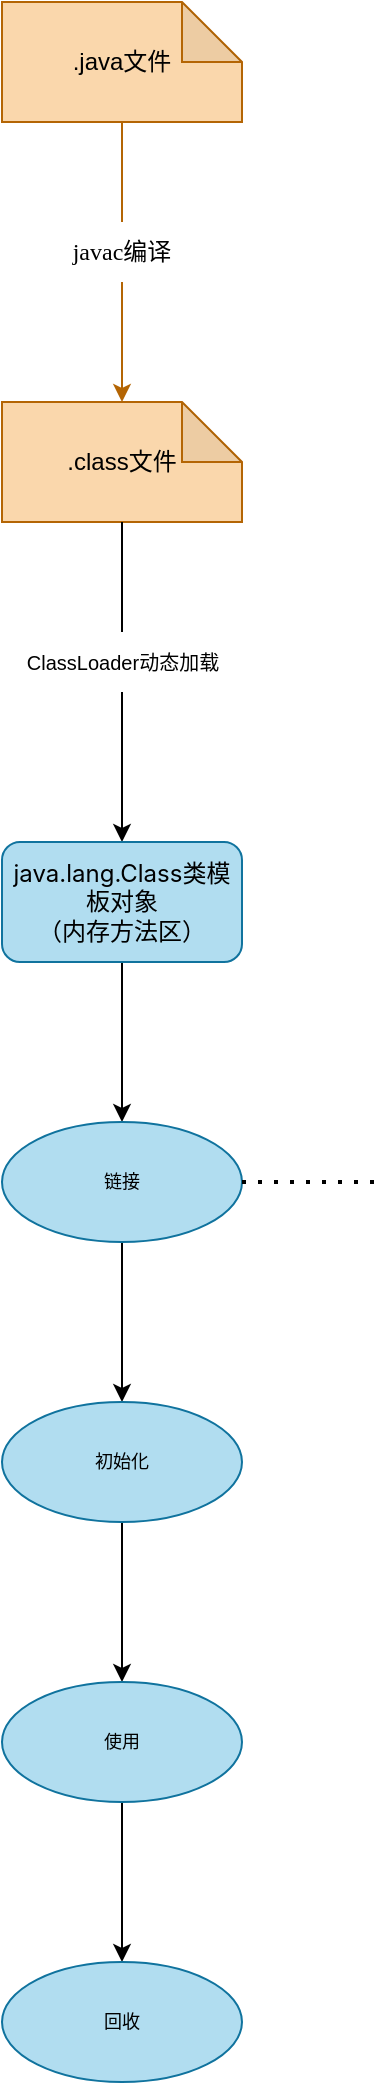 <mxfile version="20.5.3" type="github">
  <diagram id="rc35-oDVXO251KG7hpva" name="第 1 页">
    <mxGraphModel dx="2023" dy="1137" grid="1" gridSize="10" guides="1" tooltips="1" connect="1" arrows="1" fold="1" page="1" pageScale="1" pageWidth="827" pageHeight="1169" math="0" shadow="0">
      <root>
        <mxCell id="0" />
        <mxCell id="1" parent="0" />
        <mxCell id="Nr4s4P2bhIydLxVSbpMi-3" value="" style="edgeStyle=orthogonalEdgeStyle;rounded=0;orthogonalLoop=1;jettySize=auto;html=1;startArrow=none;fillColor=#fad7ac;strokeColor=#b46504;" edge="1" parent="1" source="Nr4s4P2bhIydLxVSbpMi-4" target="Nr4s4P2bhIydLxVSbpMi-2">
          <mxGeometry relative="1" as="geometry" />
        </mxCell>
        <mxCell id="Nr4s4P2bhIydLxVSbpMi-1" value="&lt;font style=&quot;font-size: 12px;&quot;&gt;.java文件&lt;/font&gt;" style="shape=note;whiteSpace=wrap;html=1;backgroundOutline=1;darkOpacity=0.05;labelBackgroundColor=none;fontSize=9;fillColor=#fad7ac;strokeColor=#b46504;" vertex="1" parent="1">
          <mxGeometry x="40" y="50" width="120" height="60" as="geometry" />
        </mxCell>
        <mxCell id="Nr4s4P2bhIydLxVSbpMi-7" value="" style="edgeStyle=orthogonalEdgeStyle;orthogonalLoop=1;jettySize=auto;html=1;fontSize=9;fontColor=#000000;startArrow=none;" edge="1" parent="1" source="Nr4s4P2bhIydLxVSbpMi-8" target="Nr4s4P2bhIydLxVSbpMi-6">
          <mxGeometry relative="1" as="geometry" />
        </mxCell>
        <mxCell id="Nr4s4P2bhIydLxVSbpMi-2" value="&lt;font style=&quot;font-size: 12px;&quot;&gt;.class文件&lt;/font&gt;" style="shape=note;whiteSpace=wrap;html=1;backgroundOutline=1;darkOpacity=0.05;labelBackgroundColor=none;fontSize=9;fillColor=#fad7ac;strokeColor=#b46504;" vertex="1" parent="1">
          <mxGeometry x="40" y="250" width="120" height="60" as="geometry" />
        </mxCell>
        <mxCell id="Nr4s4P2bhIydLxVSbpMi-23" value="" style="edgeStyle=orthogonalEdgeStyle;orthogonalLoop=1;jettySize=auto;html=1;fontFamily=Helvetica;fontSize=12;fontColor=#000000;" edge="1" parent="1" source="Nr4s4P2bhIydLxVSbpMi-6" target="Nr4s4P2bhIydLxVSbpMi-22">
          <mxGeometry relative="1" as="geometry" />
        </mxCell>
        <mxCell id="Nr4s4P2bhIydLxVSbpMi-6" value="&lt;p style=&quot;font-size: 12px;&quot;&gt;&lt;font style=&quot;font-size: 12px;&quot;&gt;&lt;span style=&quot;text-align: start; caret-color: rgb(77, 77, 77); font-family: -apple-system, &amp;quot;SF UI Text&amp;quot;, Arial, &amp;quot;PingFang SC&amp;quot;, &amp;quot;Hiragino Sans GB&amp;quot;, &amp;quot;Microsoft YaHei&amp;quot;, &amp;quot;WenQuanYi Micro Hei&amp;quot;, sans-serif, SimHei, SimSun;&quot;&gt;&lt;font style=&quot;font-size: 12px;&quot;&gt;java.lang.Class&lt;/font&gt;&lt;/span&gt;&lt;span style=&quot;caret-color: rgba(255, 255, 255, 0.78); font-family: &amp;quot;Songti SC&amp;quot;; text-align: justify;&quot;&gt;类模板对象&lt;/span&gt;&lt;span style=&quot;text-align: start; caret-color: rgb(77, 77, 77); font-family: -apple-system, &amp;quot;SF UI Text&amp;quot;, Arial, &amp;quot;PingFang SC&amp;quot;, &amp;quot;Hiragino Sans GB&amp;quot;, &amp;quot;Microsoft YaHei&amp;quot;, &amp;quot;WenQuanYi Micro Hei&amp;quot;, sans-serif, SimHei, SimSun;&quot;&gt;&lt;font style=&quot;font-size: 12px;&quot;&gt;（&lt;/font&gt;&lt;/span&gt;&lt;font style=&quot;font-size: 12px;&quot;&gt;内存方法区）&lt;/font&gt;&lt;/font&gt;&lt;/p&gt;" style="rounded=1;whiteSpace=wrap;html=1;fontFamily=Helvetica;fontSize=9;fillColor=#b1ddf0;strokeColor=#10739e;" vertex="1" parent="1">
          <mxGeometry x="40" y="470" width="120" height="60" as="geometry" />
        </mxCell>
        <mxCell id="Nr4s4P2bhIydLxVSbpMi-8" value="&lt;font style=&quot;font-size: 10px;&quot;&gt;ClassLoader动态加载&lt;/font&gt;" style="text;html=1;align=center;verticalAlign=middle;resizable=0;points=[];autosize=1;strokeColor=none;fillColor=none;fontSize=9;fontColor=#000000;" vertex="1" parent="1">
          <mxGeometry x="40" y="365" width="120" height="30" as="geometry" />
        </mxCell>
        <mxCell id="Nr4s4P2bhIydLxVSbpMi-17" value="" style="edgeStyle=orthogonalEdgeStyle;orthogonalLoop=1;jettySize=auto;html=1;fontSize=9;fontColor=#000000;endArrow=none;" edge="1" parent="1" source="Nr4s4P2bhIydLxVSbpMi-2" target="Nr4s4P2bhIydLxVSbpMi-8">
          <mxGeometry relative="1" as="geometry">
            <mxPoint x="400" y="341" as="sourcePoint" />
            <mxPoint x="400" y="500" as="targetPoint" />
          </mxGeometry>
        </mxCell>
        <mxCell id="Nr4s4P2bhIydLxVSbpMi-4" value="&lt;font style=&quot;font-size: 12px;&quot;&gt;&lt;span style=&quot;caret-color: rgba(255, 255, 255, 0.78); font-family: &amp;quot;Songti SC&amp;quot;;&quot;&gt;javac&lt;/span&gt;编译&lt;/font&gt;" style="text;html=1;strokeColor=none;fillColor=none;align=center;verticalAlign=middle;whiteSpace=wrap;rounded=0;" vertex="1" parent="1">
          <mxGeometry x="70" y="160" width="60" height="30" as="geometry" />
        </mxCell>
        <mxCell id="Nr4s4P2bhIydLxVSbpMi-18" value="" style="edgeStyle=orthogonalEdgeStyle;rounded=0;orthogonalLoop=1;jettySize=auto;html=1;endArrow=none;fillColor=#fad7ac;strokeColor=#b46504;" edge="1" parent="1" source="Nr4s4P2bhIydLxVSbpMi-1" target="Nr4s4P2bhIydLxVSbpMi-4">
          <mxGeometry relative="1" as="geometry">
            <mxPoint x="100" y="110" as="sourcePoint" />
            <mxPoint x="100" y="290" as="targetPoint" />
          </mxGeometry>
        </mxCell>
        <mxCell id="Nr4s4P2bhIydLxVSbpMi-25" value="" style="edgeStyle=orthogonalEdgeStyle;orthogonalLoop=1;jettySize=auto;html=1;fontFamily=Helvetica;fontSize=12;fontColor=#000000;" edge="1" parent="1" source="Nr4s4P2bhIydLxVSbpMi-22" target="Nr4s4P2bhIydLxVSbpMi-24">
          <mxGeometry relative="1" as="geometry" />
        </mxCell>
        <mxCell id="Nr4s4P2bhIydLxVSbpMi-22" value="链接" style="ellipse;whiteSpace=wrap;html=1;fontSize=9;fillColor=#b1ddf0;strokeColor=#10739e;rounded=1;" vertex="1" parent="1">
          <mxGeometry x="40" y="610" width="120" height="60" as="geometry" />
        </mxCell>
        <mxCell id="Nr4s4P2bhIydLxVSbpMi-28" value="" style="edgeStyle=orthogonalEdgeStyle;orthogonalLoop=1;jettySize=auto;html=1;fontFamily=Helvetica;fontSize=12;fontColor=#000000;" edge="1" parent="1" source="Nr4s4P2bhIydLxVSbpMi-24" target="Nr4s4P2bhIydLxVSbpMi-27">
          <mxGeometry relative="1" as="geometry" />
        </mxCell>
        <mxCell id="Nr4s4P2bhIydLxVSbpMi-24" value="初始化" style="ellipse;whiteSpace=wrap;html=1;fontSize=9;fillColor=#b1ddf0;strokeColor=#10739e;rounded=1;" vertex="1" parent="1">
          <mxGeometry x="40" y="750" width="120" height="60" as="geometry" />
        </mxCell>
        <mxCell id="Nr4s4P2bhIydLxVSbpMi-26" value="" style="endArrow=none;dashed=1;html=1;dashPattern=1 3;strokeWidth=2;fontFamily=Helvetica;fontSize=12;fontColor=#000000;" edge="1" parent="1" source="Nr4s4P2bhIydLxVSbpMi-22">
          <mxGeometry width="50" height="50" relative="1" as="geometry">
            <mxPoint x="160" y="690" as="sourcePoint" />
            <mxPoint x="230.711" y="640" as="targetPoint" />
          </mxGeometry>
        </mxCell>
        <mxCell id="Nr4s4P2bhIydLxVSbpMi-30" value="" style="edgeStyle=orthogonalEdgeStyle;orthogonalLoop=1;jettySize=auto;html=1;fontFamily=Helvetica;fontSize=12;fontColor=#000000;" edge="1" parent="1" source="Nr4s4P2bhIydLxVSbpMi-27" target="Nr4s4P2bhIydLxVSbpMi-29">
          <mxGeometry relative="1" as="geometry" />
        </mxCell>
        <mxCell id="Nr4s4P2bhIydLxVSbpMi-27" value="使用" style="ellipse;whiteSpace=wrap;html=1;fontSize=9;fillColor=#b1ddf0;strokeColor=#10739e;rounded=1;" vertex="1" parent="1">
          <mxGeometry x="40" y="890" width="120" height="60" as="geometry" />
        </mxCell>
        <mxCell id="Nr4s4P2bhIydLxVSbpMi-29" value="回收" style="ellipse;whiteSpace=wrap;html=1;fontSize=9;fillColor=#b1ddf0;strokeColor=#10739e;rounded=1;" vertex="1" parent="1">
          <mxGeometry x="40" y="1030" width="120" height="60" as="geometry" />
        </mxCell>
      </root>
    </mxGraphModel>
  </diagram>
</mxfile>
